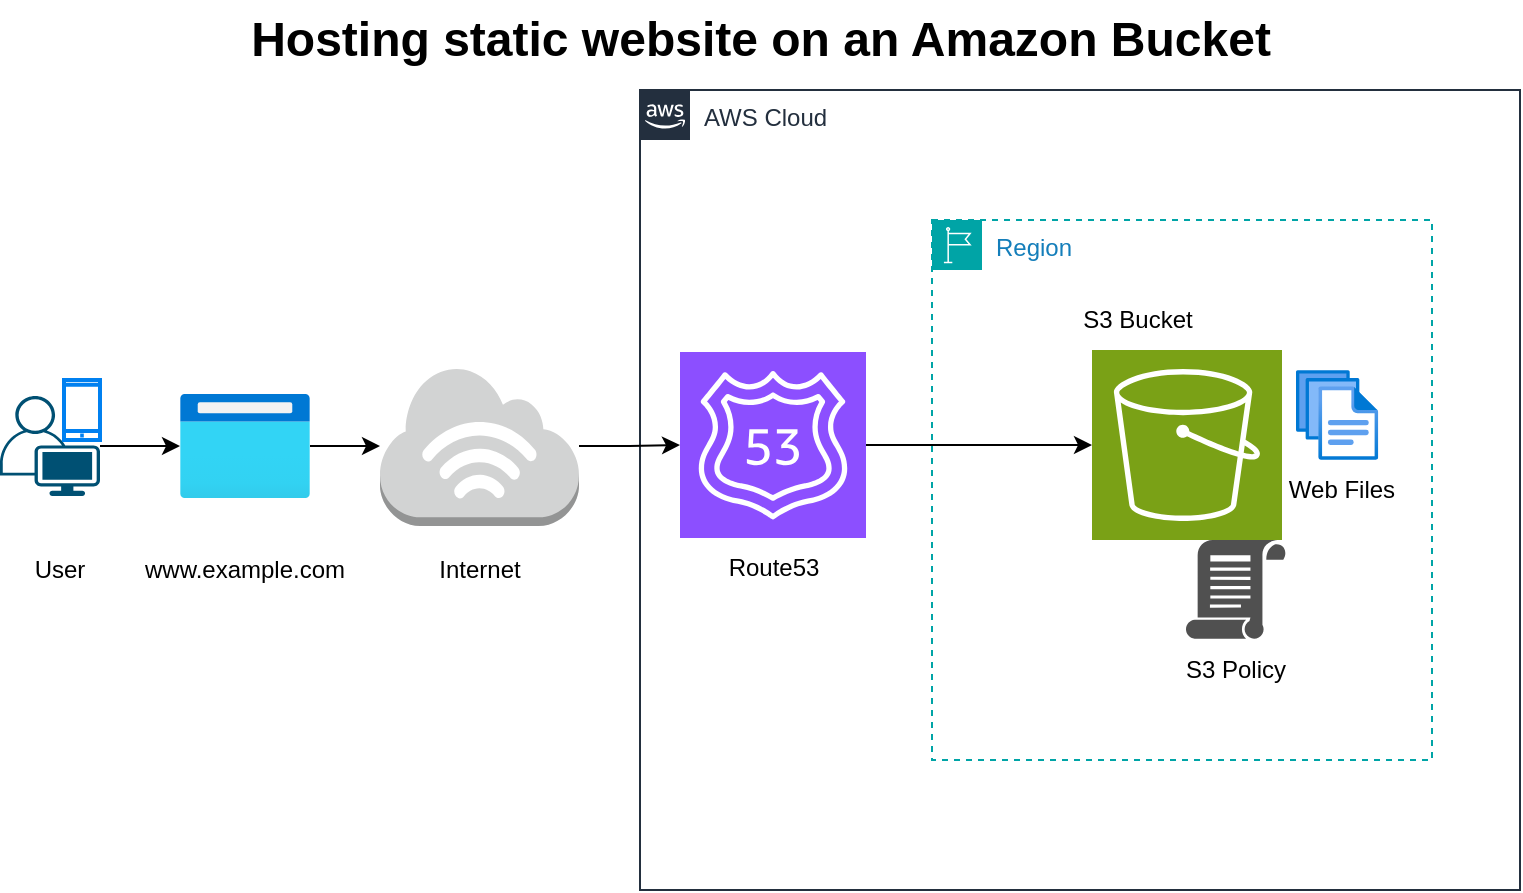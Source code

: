<mxfile version="24.6.4" type="device">
  <diagram name="Página-1" id="PzbJxcbnlzqedljldhFs">
    <mxGraphModel dx="1434" dy="836" grid="1" gridSize="10" guides="1" tooltips="1" connect="1" arrows="1" fold="1" page="1" pageScale="1" pageWidth="827" pageHeight="1169" math="0" shadow="0">
      <root>
        <mxCell id="0" />
        <mxCell id="1" parent="0" />
        <mxCell id="6DrEUlmGnA6X9Aar4sWL-1" value="AWS Cloud" style="points=[[0,0],[0.25,0],[0.5,0],[0.75,0],[1,0],[1,0.25],[1,0.5],[1,0.75],[1,1],[0.75,1],[0.5,1],[0.25,1],[0,1],[0,0.75],[0,0.5],[0,0.25]];outlineConnect=0;gradientColor=none;html=1;whiteSpace=wrap;fontSize=12;fontStyle=0;container=1;pointerEvents=0;collapsible=0;recursiveResize=0;shape=mxgraph.aws4.group;grIcon=mxgraph.aws4.group_aws_cloud_alt;strokeColor=#232F3E;fillColor=none;verticalAlign=top;align=left;spacingLeft=30;fontColor=#232F3E;dashed=0;" vertex="1" parent="1">
          <mxGeometry x="354" y="175" width="440" height="400" as="geometry" />
        </mxCell>
        <mxCell id="6DrEUlmGnA6X9Aar4sWL-4" value="Region" style="points=[[0,0],[0.25,0],[0.5,0],[0.75,0],[1,0],[1,0.25],[1,0.5],[1,0.75],[1,1],[0.75,1],[0.5,1],[0.25,1],[0,1],[0,0.75],[0,0.5],[0,0.25]];outlineConnect=0;gradientColor=none;html=1;whiteSpace=wrap;fontSize=12;fontStyle=0;container=1;pointerEvents=0;collapsible=0;recursiveResize=0;shape=mxgraph.aws4.group;grIcon=mxgraph.aws4.group_region;strokeColor=#00A4A6;fillColor=none;verticalAlign=top;align=left;spacingLeft=30;fontColor=#147EBA;dashed=1;" vertex="1" parent="6DrEUlmGnA6X9Aar4sWL-1">
          <mxGeometry x="146" y="65" width="250" height="270" as="geometry" />
        </mxCell>
        <mxCell id="6DrEUlmGnA6X9Aar4sWL-3" value="" style="sketch=0;points=[[0,0,0],[0.25,0,0],[0.5,0,0],[0.75,0,0],[1,0,0],[0,1,0],[0.25,1,0],[0.5,1,0],[0.75,1,0],[1,1,0],[0,0.25,0],[0,0.5,0],[0,0.75,0],[1,0.25,0],[1,0.5,0],[1,0.75,0]];outlineConnect=0;fontColor=#232F3E;fillColor=#7AA116;strokeColor=#ffffff;dashed=0;verticalLabelPosition=bottom;verticalAlign=top;align=center;html=1;fontSize=12;fontStyle=0;aspect=fixed;shape=mxgraph.aws4.resourceIcon;resIcon=mxgraph.aws4.s3;" vertex="1" parent="6DrEUlmGnA6X9Aar4sWL-4">
          <mxGeometry x="80" y="65" width="95" height="95" as="geometry" />
        </mxCell>
        <mxCell id="6DrEUlmGnA6X9Aar4sWL-9" value="S3 Bucket" style="text;html=1;align=center;verticalAlign=middle;whiteSpace=wrap;rounded=0;" vertex="1" parent="6DrEUlmGnA6X9Aar4sWL-4">
          <mxGeometry x="73" y="35" width="60" height="30" as="geometry" />
        </mxCell>
        <mxCell id="6DrEUlmGnA6X9Aar4sWL-13" value="" style="image;aspect=fixed;html=1;points=[];align=center;fontSize=12;image=img/lib/azure2/general/Files.svg;" vertex="1" parent="6DrEUlmGnA6X9Aar4sWL-4">
          <mxGeometry x="182" y="75" width="41.14" height="45" as="geometry" />
        </mxCell>
        <mxCell id="6DrEUlmGnA6X9Aar4sWL-14" value="Web Files" style="text;html=1;align=center;verticalAlign=middle;whiteSpace=wrap;rounded=0;" vertex="1" parent="6DrEUlmGnA6X9Aar4sWL-4">
          <mxGeometry x="175" y="120" width="60" height="30" as="geometry" />
        </mxCell>
        <mxCell id="6DrEUlmGnA6X9Aar4sWL-5" value="" style="sketch=0;pointerEvents=1;shadow=0;dashed=0;html=1;strokeColor=none;labelPosition=center;verticalLabelPosition=bottom;verticalAlign=top;align=center;fillColor=#505050;shape=mxgraph.mscae.intune.policy" vertex="1" parent="6DrEUlmGnA6X9Aar4sWL-4">
          <mxGeometry x="127" y="160" width="50" height="50" as="geometry" />
        </mxCell>
        <mxCell id="6DrEUlmGnA6X9Aar4sWL-10" value="S3 Policy" style="text;html=1;align=center;verticalAlign=middle;whiteSpace=wrap;rounded=0;" vertex="1" parent="6DrEUlmGnA6X9Aar4sWL-4">
          <mxGeometry x="122" y="210" width="60" height="30" as="geometry" />
        </mxCell>
        <mxCell id="6DrEUlmGnA6X9Aar4sWL-2" value="" style="sketch=0;points=[[0,0,0],[0.25,0,0],[0.5,0,0],[0.75,0,0],[1,0,0],[0,1,0],[0.25,1,0],[0.5,1,0],[0.75,1,0],[1,1,0],[0,0.25,0],[0,0.5,0],[0,0.75,0],[1,0.25,0],[1,0.5,0],[1,0.75,0]];outlineConnect=0;fontColor=#232F3E;fillColor=#8C4FFF;strokeColor=#ffffff;dashed=0;verticalLabelPosition=bottom;verticalAlign=top;align=center;html=1;fontSize=12;fontStyle=0;aspect=fixed;shape=mxgraph.aws4.resourceIcon;resIcon=mxgraph.aws4.route_53;" vertex="1" parent="6DrEUlmGnA6X9Aar4sWL-1">
          <mxGeometry x="20" y="131" width="93" height="93" as="geometry" />
        </mxCell>
        <mxCell id="6DrEUlmGnA6X9Aar4sWL-12" style="edgeStyle=orthogonalEdgeStyle;rounded=0;orthogonalLoop=1;jettySize=auto;html=1;entryX=0;entryY=0.5;entryDx=0;entryDy=0;entryPerimeter=0;" edge="1" parent="6DrEUlmGnA6X9Aar4sWL-1" source="6DrEUlmGnA6X9Aar4sWL-2" target="6DrEUlmGnA6X9Aar4sWL-3">
          <mxGeometry relative="1" as="geometry" />
        </mxCell>
        <mxCell id="6DrEUlmGnA6X9Aar4sWL-27" value="Route53" style="text;html=1;align=center;verticalAlign=middle;whiteSpace=wrap;rounded=0;" vertex="1" parent="6DrEUlmGnA6X9Aar4sWL-1">
          <mxGeometry x="36.5" y="224" width="60" height="30" as="geometry" />
        </mxCell>
        <mxCell id="6DrEUlmGnA6X9Aar4sWL-7" value="Hosting static website on an Amazon Bucket" style="text;strokeColor=none;fillColor=none;html=1;fontSize=24;fontStyle=1;verticalAlign=middle;align=center;" vertex="1" parent="1">
          <mxGeometry x="34" y="130" width="760" height="40" as="geometry" />
        </mxCell>
        <mxCell id="6DrEUlmGnA6X9Aar4sWL-23" value="" style="edgeStyle=orthogonalEdgeStyle;rounded=0;orthogonalLoop=1;jettySize=auto;html=1;" edge="1" parent="1" source="6DrEUlmGnA6X9Aar4sWL-16" target="6DrEUlmGnA6X9Aar4sWL-2">
          <mxGeometry relative="1" as="geometry" />
        </mxCell>
        <mxCell id="6DrEUlmGnA6X9Aar4sWL-16" value="" style="outlineConnect=0;dashed=0;verticalLabelPosition=bottom;verticalAlign=top;align=center;html=1;shape=mxgraph.aws3.internet_3;fillColor=#D2D3D3;gradientColor=none;" vertex="1" parent="1">
          <mxGeometry x="224" y="313" width="99.5" height="80" as="geometry" />
        </mxCell>
        <mxCell id="6DrEUlmGnA6X9Aar4sWL-22" value="" style="edgeStyle=orthogonalEdgeStyle;rounded=0;orthogonalLoop=1;jettySize=auto;html=1;" edge="1" parent="1" source="6DrEUlmGnA6X9Aar4sWL-17" target="6DrEUlmGnA6X9Aar4sWL-16">
          <mxGeometry relative="1" as="geometry" />
        </mxCell>
        <mxCell id="6DrEUlmGnA6X9Aar4sWL-17" value="" style="image;aspect=fixed;html=1;points=[];align=center;fontSize=12;image=img/lib/azure2/general/Browser.svg;" vertex="1" parent="1">
          <mxGeometry x="124" y="327" width="65" height="52" as="geometry" />
        </mxCell>
        <mxCell id="6DrEUlmGnA6X9Aar4sWL-21" value="" style="edgeStyle=orthogonalEdgeStyle;rounded=0;orthogonalLoop=1;jettySize=auto;html=1;" edge="1" parent="1" source="6DrEUlmGnA6X9Aar4sWL-18" target="6DrEUlmGnA6X9Aar4sWL-17">
          <mxGeometry relative="1" as="geometry" />
        </mxCell>
        <mxCell id="6DrEUlmGnA6X9Aar4sWL-18" value="" style="points=[[0.35,0,0],[0.98,0.51,0],[1,0.71,0],[0.67,1,0],[0,0.795,0],[0,0.65,0]];verticalLabelPosition=bottom;sketch=0;html=1;verticalAlign=top;aspect=fixed;align=center;pointerEvents=1;shape=mxgraph.cisco19.user;fillColor=#005073;strokeColor=none;" vertex="1" parent="1">
          <mxGeometry x="34" y="328" width="50" height="50" as="geometry" />
        </mxCell>
        <mxCell id="6DrEUlmGnA6X9Aar4sWL-19" value="" style="html=1;verticalLabelPosition=bottom;align=center;labelBackgroundColor=#ffffff;verticalAlign=top;strokeWidth=2;strokeColor=#0080F0;shadow=0;dashed=0;shape=mxgraph.ios7.icons.smartphone;" vertex="1" parent="1">
          <mxGeometry x="66" y="320" width="18" height="30" as="geometry" />
        </mxCell>
        <mxCell id="6DrEUlmGnA6X9Aar4sWL-24" value="User" style="text;html=1;align=center;verticalAlign=middle;whiteSpace=wrap;rounded=0;" vertex="1" parent="1">
          <mxGeometry x="34" y="400" width="60" height="30" as="geometry" />
        </mxCell>
        <mxCell id="6DrEUlmGnA6X9Aar4sWL-25" value="www.example.com" style="text;html=1;align=center;verticalAlign=middle;whiteSpace=wrap;rounded=0;" vertex="1" parent="1">
          <mxGeometry x="118.25" y="400" width="76.5" height="30" as="geometry" />
        </mxCell>
        <mxCell id="6DrEUlmGnA6X9Aar4sWL-26" value="Internet" style="text;html=1;align=center;verticalAlign=middle;whiteSpace=wrap;rounded=0;" vertex="1" parent="1">
          <mxGeometry x="243.75" y="400" width="60" height="30" as="geometry" />
        </mxCell>
      </root>
    </mxGraphModel>
  </diagram>
</mxfile>
